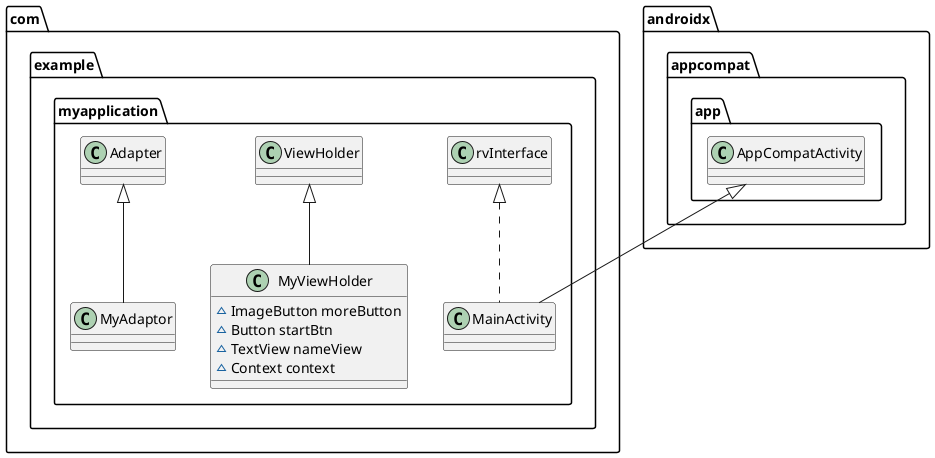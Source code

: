 @startuml






class com.example.myapplication.MyViewHolder {
~ ImageButton moreButton
~ Button startBtn
~ TextView nameView
~ Context context
}





com.example.myapplication.ViewHolder <|-- com.example.myapplication.MyViewHolder
com.example.myapplication.Adapter <|-- com.example.myapplication.MyAdaptor
com.example.myapplication.rvInterface <|.. com.example.myapplication.MainActivity
androidx.appcompat.app.AppCompatActivity <|-- com.example.myapplication.MainActivity
@enduml